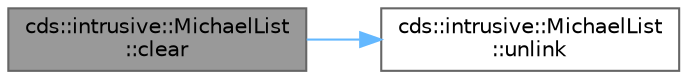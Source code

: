 digraph "cds::intrusive::MichaelList::clear"
{
 // LATEX_PDF_SIZE
  bgcolor="transparent";
  edge [fontname=Helvetica,fontsize=10,labelfontname=Helvetica,labelfontsize=10];
  node [fontname=Helvetica,fontsize=10,shape=box,height=0.2,width=0.4];
  rankdir="LR";
  Node1 [id="Node000001",label="cds::intrusive::MichaelList\l::clear",height=0.2,width=0.4,color="gray40", fillcolor="grey60", style="filled", fontcolor="black",tooltip="Clears the list"];
  Node1 -> Node2 [id="edge2_Node000001_Node000002",color="steelblue1",style="solid",tooltip=" "];
  Node2 [id="Node000002",label="cds::intrusive::MichaelList\l::unlink",height=0.2,width=0.4,color="grey40", fillcolor="white", style="filled",URL="$classcds_1_1intrusive_1_1_michael_list.html#af9e33214594355484bb5a7b0051a7b1c",tooltip="Unlinks the item val from the list"];
}
